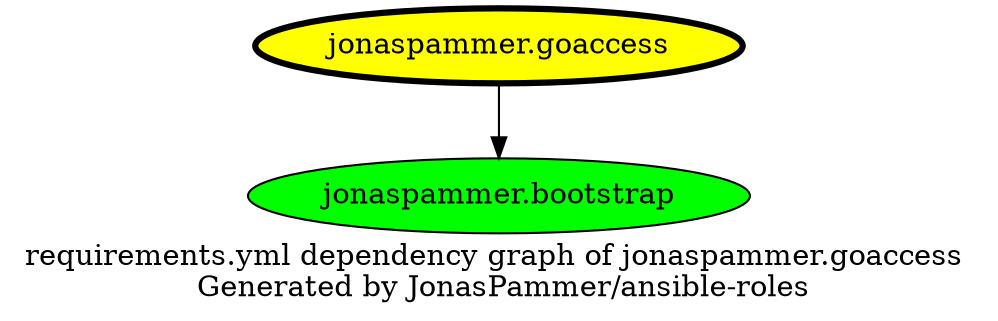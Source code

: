 digraph hierarchy {
  label = "requirements.yml dependency graph of jonaspammer.goaccess \n Generated by JonasPammer/ansible-roles" ;
  overlap=false

  {
    "jonaspammer.goaccess" [fillcolor=yellow style=filled penwidth=3]
    "jonaspammer.bootstrap" [fillcolor=green style=filled ]
  }


  "jonaspammer.goaccess" -> {"jonaspammer.bootstrap"}
}